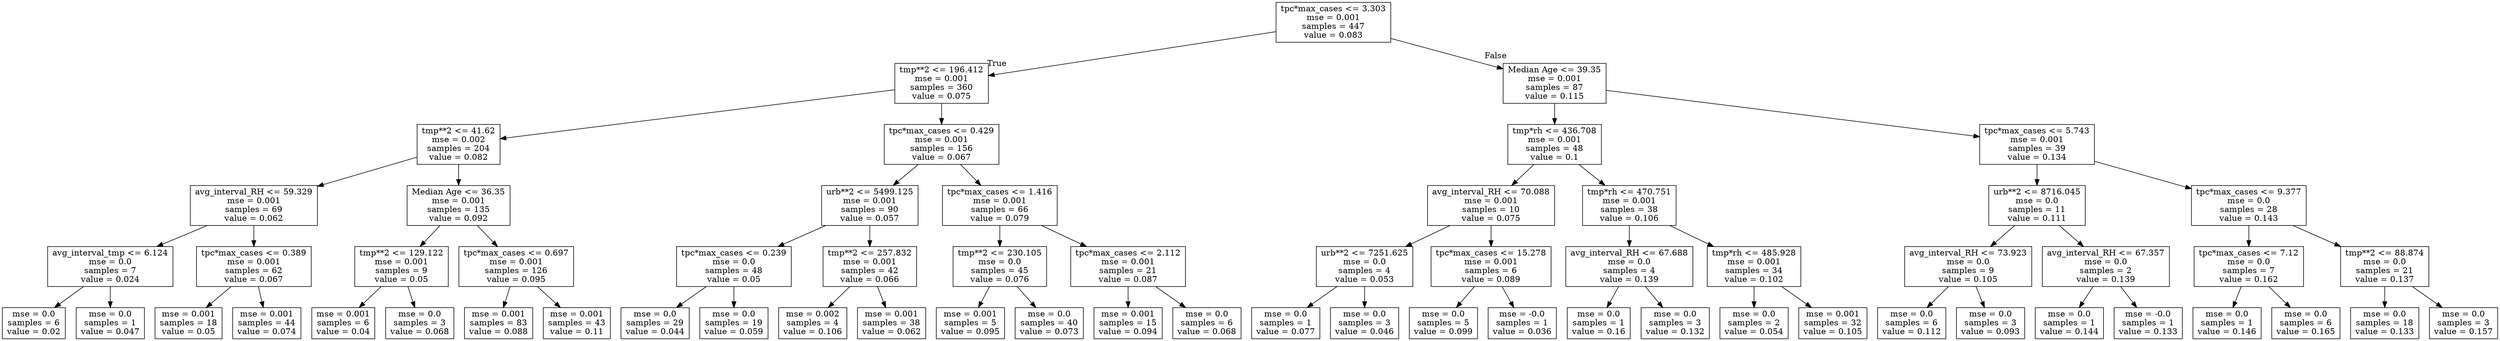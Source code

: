 digraph Tree {
node [shape=box] ;
0 [label="tpc*max_cases <= 3.303\nmse = 0.001\nsamples = 447\nvalue = 0.083"] ;
1 [label="tmp**2 <= 196.412\nmse = 0.001\nsamples = 360\nvalue = 0.075"] ;
0 -> 1 [labeldistance=2.5, labelangle=45, headlabel="True"] ;
2 [label="tmp**2 <= 41.62\nmse = 0.002\nsamples = 204\nvalue = 0.082"] ;
1 -> 2 ;
3 [label="avg_interval_RH <= 59.329\nmse = 0.001\nsamples = 69\nvalue = 0.062"] ;
2 -> 3 ;
4 [label="avg_interval_tmp <= 6.124\nmse = 0.0\nsamples = 7\nvalue = 0.024"] ;
3 -> 4 ;
5 [label="mse = 0.0\nsamples = 6\nvalue = 0.02"] ;
4 -> 5 ;
6 [label="mse = 0.0\nsamples = 1\nvalue = 0.047"] ;
4 -> 6 ;
7 [label="tpc*max_cases <= 0.389\nmse = 0.001\nsamples = 62\nvalue = 0.067"] ;
3 -> 7 ;
8 [label="mse = 0.001\nsamples = 18\nvalue = 0.05"] ;
7 -> 8 ;
9 [label="mse = 0.001\nsamples = 44\nvalue = 0.074"] ;
7 -> 9 ;
10 [label="Median Age <= 36.35\nmse = 0.001\nsamples = 135\nvalue = 0.092"] ;
2 -> 10 ;
11 [label="tmp**2 <= 129.122\nmse = 0.001\nsamples = 9\nvalue = 0.05"] ;
10 -> 11 ;
12 [label="mse = 0.001\nsamples = 6\nvalue = 0.04"] ;
11 -> 12 ;
13 [label="mse = 0.0\nsamples = 3\nvalue = 0.068"] ;
11 -> 13 ;
14 [label="tpc*max_cases <= 0.697\nmse = 0.001\nsamples = 126\nvalue = 0.095"] ;
10 -> 14 ;
15 [label="mse = 0.001\nsamples = 83\nvalue = 0.088"] ;
14 -> 15 ;
16 [label="mse = 0.001\nsamples = 43\nvalue = 0.11"] ;
14 -> 16 ;
17 [label="tpc*max_cases <= 0.429\nmse = 0.001\nsamples = 156\nvalue = 0.067"] ;
1 -> 17 ;
18 [label="urb**2 <= 5499.125\nmse = 0.001\nsamples = 90\nvalue = 0.057"] ;
17 -> 18 ;
19 [label="tpc*max_cases <= 0.239\nmse = 0.0\nsamples = 48\nvalue = 0.05"] ;
18 -> 19 ;
20 [label="mse = 0.0\nsamples = 29\nvalue = 0.044"] ;
19 -> 20 ;
21 [label="mse = 0.0\nsamples = 19\nvalue = 0.059"] ;
19 -> 21 ;
22 [label="tmp**2 <= 257.832\nmse = 0.001\nsamples = 42\nvalue = 0.066"] ;
18 -> 22 ;
23 [label="mse = 0.002\nsamples = 4\nvalue = 0.106"] ;
22 -> 23 ;
24 [label="mse = 0.001\nsamples = 38\nvalue = 0.062"] ;
22 -> 24 ;
25 [label="tpc*max_cases <= 1.416\nmse = 0.001\nsamples = 66\nvalue = 0.079"] ;
17 -> 25 ;
26 [label="tmp**2 <= 230.105\nmse = 0.0\nsamples = 45\nvalue = 0.076"] ;
25 -> 26 ;
27 [label="mse = 0.001\nsamples = 5\nvalue = 0.095"] ;
26 -> 27 ;
28 [label="mse = 0.0\nsamples = 40\nvalue = 0.073"] ;
26 -> 28 ;
29 [label="tpc*max_cases <= 2.112\nmse = 0.001\nsamples = 21\nvalue = 0.087"] ;
25 -> 29 ;
30 [label="mse = 0.001\nsamples = 15\nvalue = 0.094"] ;
29 -> 30 ;
31 [label="mse = 0.0\nsamples = 6\nvalue = 0.068"] ;
29 -> 31 ;
32 [label="Median Age <= 39.35\nmse = 0.001\nsamples = 87\nvalue = 0.115"] ;
0 -> 32 [labeldistance=2.5, labelangle=-45, headlabel="False"] ;
33 [label="tmp*rh <= 436.708\nmse = 0.001\nsamples = 48\nvalue = 0.1"] ;
32 -> 33 ;
34 [label="avg_interval_RH <= 70.088\nmse = 0.001\nsamples = 10\nvalue = 0.075"] ;
33 -> 34 ;
35 [label="urb**2 <= 7251.625\nmse = 0.0\nsamples = 4\nvalue = 0.053"] ;
34 -> 35 ;
36 [label="mse = 0.0\nsamples = 1\nvalue = 0.077"] ;
35 -> 36 ;
37 [label="mse = 0.0\nsamples = 3\nvalue = 0.046"] ;
35 -> 37 ;
38 [label="tpc*max_cases <= 15.278\nmse = 0.001\nsamples = 6\nvalue = 0.089"] ;
34 -> 38 ;
39 [label="mse = 0.0\nsamples = 5\nvalue = 0.099"] ;
38 -> 39 ;
40 [label="mse = -0.0\nsamples = 1\nvalue = 0.036"] ;
38 -> 40 ;
41 [label="tmp*rh <= 470.751\nmse = 0.001\nsamples = 38\nvalue = 0.106"] ;
33 -> 41 ;
42 [label="avg_interval_RH <= 67.688\nmse = 0.0\nsamples = 4\nvalue = 0.139"] ;
41 -> 42 ;
43 [label="mse = 0.0\nsamples = 1\nvalue = 0.16"] ;
42 -> 43 ;
44 [label="mse = 0.0\nsamples = 3\nvalue = 0.132"] ;
42 -> 44 ;
45 [label="tmp*rh <= 485.928\nmse = 0.001\nsamples = 34\nvalue = 0.102"] ;
41 -> 45 ;
46 [label="mse = 0.0\nsamples = 2\nvalue = 0.054"] ;
45 -> 46 ;
47 [label="mse = 0.001\nsamples = 32\nvalue = 0.105"] ;
45 -> 47 ;
48 [label="tpc*max_cases <= 5.743\nmse = 0.001\nsamples = 39\nvalue = 0.134"] ;
32 -> 48 ;
49 [label="urb**2 <= 8716.045\nmse = 0.0\nsamples = 11\nvalue = 0.111"] ;
48 -> 49 ;
50 [label="avg_interval_RH <= 73.923\nmse = 0.0\nsamples = 9\nvalue = 0.105"] ;
49 -> 50 ;
51 [label="mse = 0.0\nsamples = 6\nvalue = 0.112"] ;
50 -> 51 ;
52 [label="mse = 0.0\nsamples = 3\nvalue = 0.093"] ;
50 -> 52 ;
53 [label="avg_interval_RH <= 67.357\nmse = 0.0\nsamples = 2\nvalue = 0.139"] ;
49 -> 53 ;
54 [label="mse = 0.0\nsamples = 1\nvalue = 0.144"] ;
53 -> 54 ;
55 [label="mse = -0.0\nsamples = 1\nvalue = 0.133"] ;
53 -> 55 ;
56 [label="tpc*max_cases <= 9.377\nmse = 0.0\nsamples = 28\nvalue = 0.143"] ;
48 -> 56 ;
57 [label="tpc*max_cases <= 7.12\nmse = 0.0\nsamples = 7\nvalue = 0.162"] ;
56 -> 57 ;
58 [label="mse = 0.0\nsamples = 1\nvalue = 0.146"] ;
57 -> 58 ;
59 [label="mse = 0.0\nsamples = 6\nvalue = 0.165"] ;
57 -> 59 ;
60 [label="tmp**2 <= 88.874\nmse = 0.0\nsamples = 21\nvalue = 0.137"] ;
56 -> 60 ;
61 [label="mse = 0.0\nsamples = 18\nvalue = 0.133"] ;
60 -> 61 ;
62 [label="mse = 0.0\nsamples = 3\nvalue = 0.157"] ;
60 -> 62 ;
}